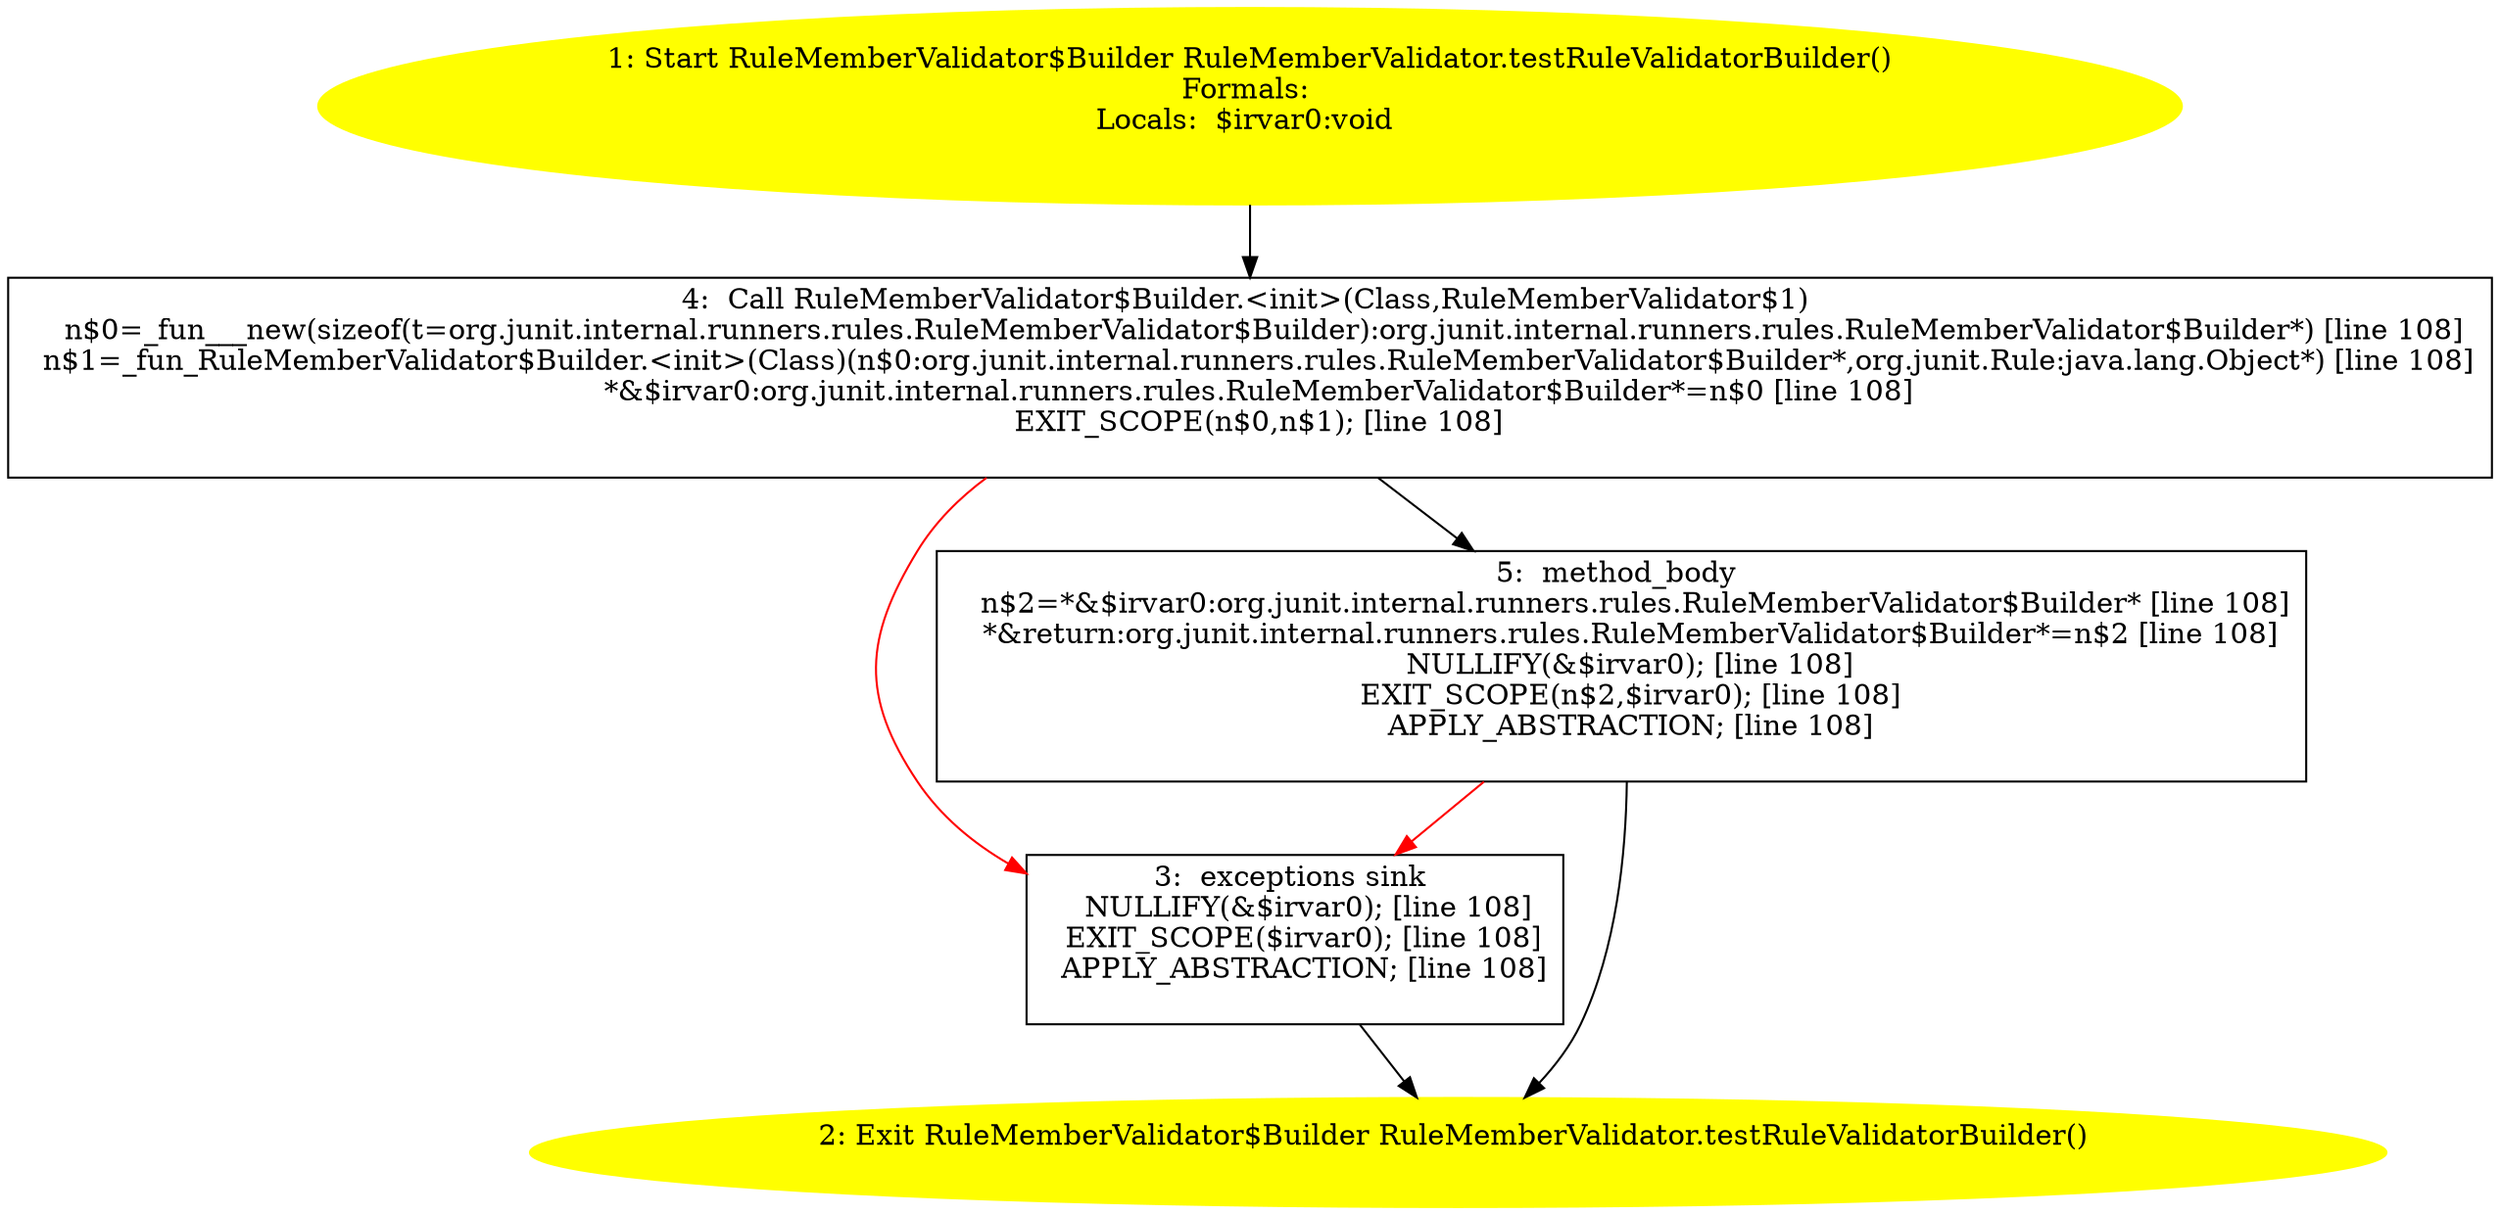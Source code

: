 /* @generated */
digraph cfg {
"org.junit.internal.runners.rules.RuleMemberValidator.testRuleValidatorBuilder():org.junit.internal.r.b02fc4e6222608002cffa16e34cf9d33_1" [label="1: Start RuleMemberValidator$Builder RuleMemberValidator.testRuleValidatorBuilder()\nFormals: \nLocals:  $irvar0:void \n  " color=yellow style=filled]
	

	 "org.junit.internal.runners.rules.RuleMemberValidator.testRuleValidatorBuilder():org.junit.internal.r.b02fc4e6222608002cffa16e34cf9d33_1" -> "org.junit.internal.runners.rules.RuleMemberValidator.testRuleValidatorBuilder():org.junit.internal.r.b02fc4e6222608002cffa16e34cf9d33_4" ;
"org.junit.internal.runners.rules.RuleMemberValidator.testRuleValidatorBuilder():org.junit.internal.r.b02fc4e6222608002cffa16e34cf9d33_2" [label="2: Exit RuleMemberValidator$Builder RuleMemberValidator.testRuleValidatorBuilder() \n  " color=yellow style=filled]
	

"org.junit.internal.runners.rules.RuleMemberValidator.testRuleValidatorBuilder():org.junit.internal.r.b02fc4e6222608002cffa16e34cf9d33_3" [label="3:  exceptions sink \n   NULLIFY(&$irvar0); [line 108]\n  EXIT_SCOPE($irvar0); [line 108]\n  APPLY_ABSTRACTION; [line 108]\n " shape="box"]
	

	 "org.junit.internal.runners.rules.RuleMemberValidator.testRuleValidatorBuilder():org.junit.internal.r.b02fc4e6222608002cffa16e34cf9d33_3" -> "org.junit.internal.runners.rules.RuleMemberValidator.testRuleValidatorBuilder():org.junit.internal.r.b02fc4e6222608002cffa16e34cf9d33_2" ;
"org.junit.internal.runners.rules.RuleMemberValidator.testRuleValidatorBuilder():org.junit.internal.r.b02fc4e6222608002cffa16e34cf9d33_4" [label="4:  Call RuleMemberValidator$Builder.<init>(Class,RuleMemberValidator$1) \n   n$0=_fun___new(sizeof(t=org.junit.internal.runners.rules.RuleMemberValidator$Builder):org.junit.internal.runners.rules.RuleMemberValidator$Builder*) [line 108]\n  n$1=_fun_RuleMemberValidator$Builder.<init>(Class)(n$0:org.junit.internal.runners.rules.RuleMemberValidator$Builder*,org.junit.Rule:java.lang.Object*) [line 108]\n  *&$irvar0:org.junit.internal.runners.rules.RuleMemberValidator$Builder*=n$0 [line 108]\n  EXIT_SCOPE(n$0,n$1); [line 108]\n " shape="box"]
	

	 "org.junit.internal.runners.rules.RuleMemberValidator.testRuleValidatorBuilder():org.junit.internal.r.b02fc4e6222608002cffa16e34cf9d33_4" -> "org.junit.internal.runners.rules.RuleMemberValidator.testRuleValidatorBuilder():org.junit.internal.r.b02fc4e6222608002cffa16e34cf9d33_5" ;
	 "org.junit.internal.runners.rules.RuleMemberValidator.testRuleValidatorBuilder():org.junit.internal.r.b02fc4e6222608002cffa16e34cf9d33_4" -> "org.junit.internal.runners.rules.RuleMemberValidator.testRuleValidatorBuilder():org.junit.internal.r.b02fc4e6222608002cffa16e34cf9d33_3" [color="red" ];
"org.junit.internal.runners.rules.RuleMemberValidator.testRuleValidatorBuilder():org.junit.internal.r.b02fc4e6222608002cffa16e34cf9d33_5" [label="5:  method_body \n   n$2=*&$irvar0:org.junit.internal.runners.rules.RuleMemberValidator$Builder* [line 108]\n  *&return:org.junit.internal.runners.rules.RuleMemberValidator$Builder*=n$2 [line 108]\n  NULLIFY(&$irvar0); [line 108]\n  EXIT_SCOPE(n$2,$irvar0); [line 108]\n  APPLY_ABSTRACTION; [line 108]\n " shape="box"]
	

	 "org.junit.internal.runners.rules.RuleMemberValidator.testRuleValidatorBuilder():org.junit.internal.r.b02fc4e6222608002cffa16e34cf9d33_5" -> "org.junit.internal.runners.rules.RuleMemberValidator.testRuleValidatorBuilder():org.junit.internal.r.b02fc4e6222608002cffa16e34cf9d33_2" ;
	 "org.junit.internal.runners.rules.RuleMemberValidator.testRuleValidatorBuilder():org.junit.internal.r.b02fc4e6222608002cffa16e34cf9d33_5" -> "org.junit.internal.runners.rules.RuleMemberValidator.testRuleValidatorBuilder():org.junit.internal.r.b02fc4e6222608002cffa16e34cf9d33_3" [color="red" ];
}
